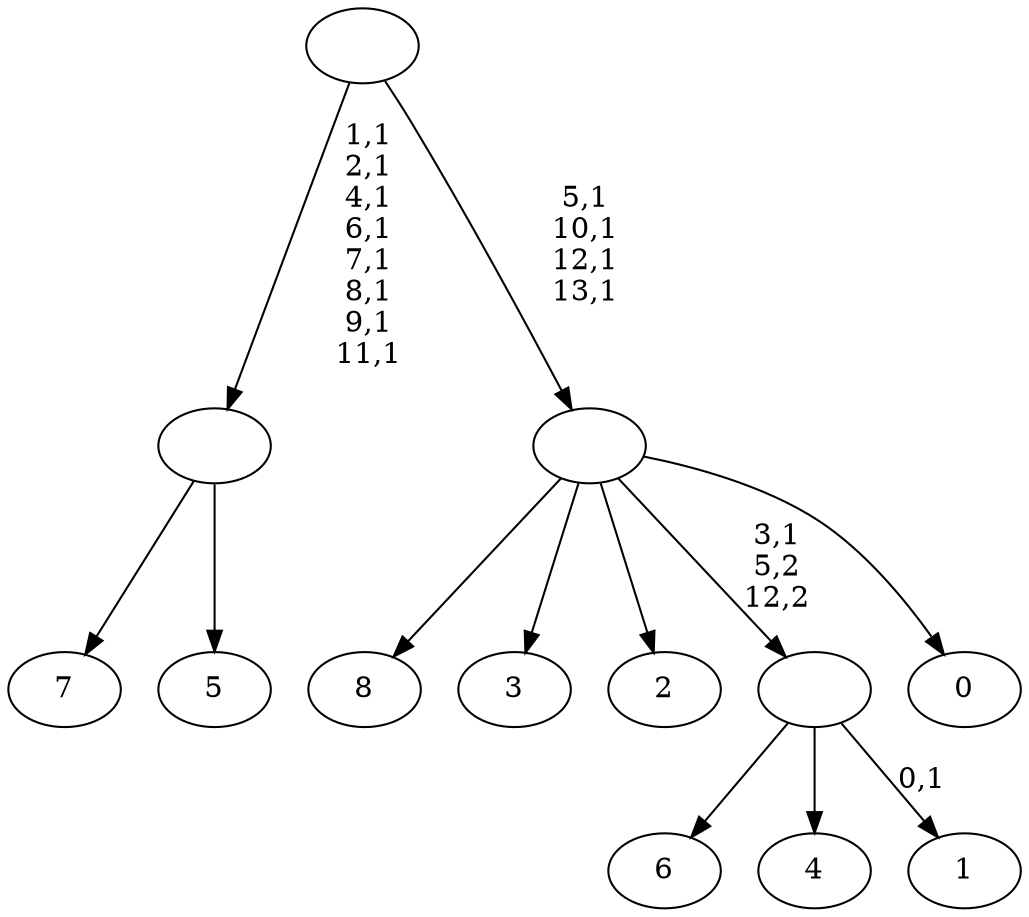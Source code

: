 digraph T {
	23 [label="8"]
	22 [label="7"]
	21 [label="6"]
	20 [label="5"]
	19 [label=""]
	11 [label="4"]
	10 [label="3"]
	9 [label="2"]
	8 [label="1"]
	6 [label=""]
	5 [label="0"]
	4 [label=""]
	0 [label=""]
	19 -> 22 [label=""]
	19 -> 20 [label=""]
	6 -> 8 [label="0,1"]
	6 -> 21 [label=""]
	6 -> 11 [label=""]
	4 -> 23 [label=""]
	4 -> 10 [label=""]
	4 -> 9 [label=""]
	4 -> 6 [label="3,1\n5,2\n12,2"]
	4 -> 5 [label=""]
	0 -> 4 [label="5,1\n10,1\n12,1\n13,1"]
	0 -> 19 [label="1,1\n2,1\n4,1\n6,1\n7,1\n8,1\n9,1\n11,1"]
}
